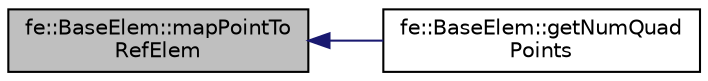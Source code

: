 digraph "fe::BaseElem::mapPointToRefElem"
{
  edge [fontname="Helvetica",fontsize="10",labelfontname="Helvetica",labelfontsize="10"];
  node [fontname="Helvetica",fontsize="10",shape=record];
  rankdir="LR";
  Node48 [label="fe::BaseElem::mapPointTo\lRefElem",height=0.2,width=0.4,color="black", fillcolor="grey75", style="filled", fontcolor="black"];
  Node48 -> Node49 [dir="back",color="midnightblue",fontsize="10",style="solid",fontname="Helvetica"];
  Node49 [label="fe::BaseElem::getNumQuad\lPoints",height=0.2,width=0.4,color="black", fillcolor="white", style="filled",URL="$classfe_1_1BaseElem.html#a96fb54d9aca45e987c163e95242ceb8f",tooltip="Get number of quadrature points in the data. "];
}
